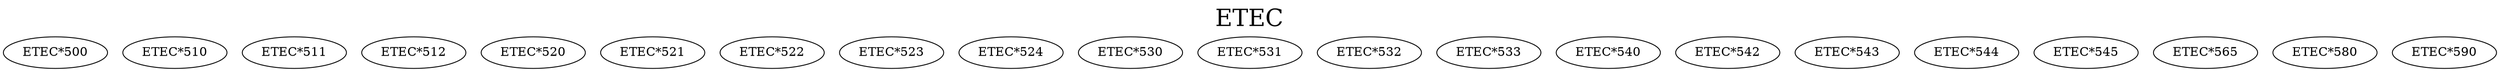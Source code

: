 digraph ETEC {
labelloc = "t";
label = "ETEC"
fontsize = 27;
"ETEC*500"
"ETEC*510"
"ETEC*511"
"ETEC*512"
"ETEC*520"
"ETEC*521"
"ETEC*522"
"ETEC*523"
"ETEC*524"
"ETEC*530"
"ETEC*531"
"ETEC*532"
"ETEC*533"
"ETEC*540"
"ETEC*542"
"ETEC*543"
"ETEC*544"
"ETEC*545"
"ETEC*565"
"ETEC*580"
"ETEC*590"
}
